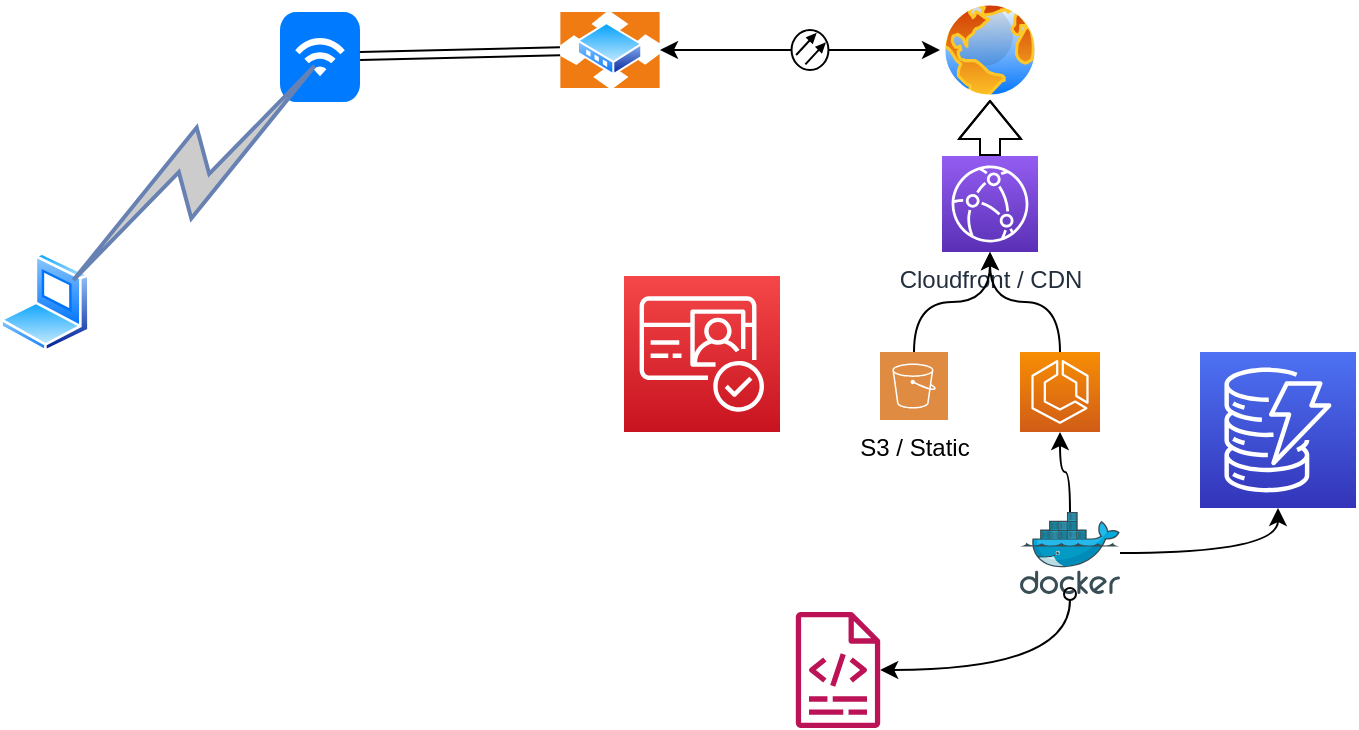 <mxfile version="14.9.3" type="github">
  <diagram id="zMwBXCHeTTZ6K4X9o9UT" name="Page-1">
    <mxGraphModel dx="723" dy="377" grid="1" gridSize="10" guides="1" tooltips="1" connect="1" arrows="1" fold="1" page="1" pageScale="1" pageWidth="1169" pageHeight="827" math="0" shadow="0">
      <root>
        <mxCell id="0" />
        <mxCell id="1" parent="0" />
        <mxCell id="61L7GQkWWdhDDI4NEQh1-1" value="" style="aspect=fixed;perimeter=ellipsePerimeter;html=1;align=center;shadow=0;dashed=0;spacingTop=3;image;image=img/lib/active_directory/laptop_client.svg;" vertex="1" parent="1">
          <mxGeometry x="50" y="150" width="45" height="50" as="geometry" />
        </mxCell>
        <mxCell id="61L7GQkWWdhDDI4NEQh1-2" value="" style="html=1;strokeWidth=1;shadow=0;dashed=0;shape=mxgraph.ios7.misc.wifi;fillColor=#007AFF;strokeColor=none;buttonText=;strokeColor2=#222222;fontColor=#222222;fontSize=8;verticalLabelPosition=bottom;verticalAlign=top;align=center;" vertex="1" parent="1">
          <mxGeometry x="190" y="30" width="40" height="45" as="geometry" />
        </mxCell>
        <mxCell id="61L7GQkWWdhDDI4NEQh1-4" value="" style="aspect=fixed;perimeter=ellipsePerimeter;html=1;align=center;shadow=0;dashed=0;spacingTop=3;image;image=img/lib/active_directory/router.svg;" vertex="1" parent="1">
          <mxGeometry x="330" y="30" width="50" height="38" as="geometry" />
        </mxCell>
        <mxCell id="61L7GQkWWdhDDI4NEQh1-5" value="" style="aspect=fixed;perimeter=ellipsePerimeter;html=1;align=center;shadow=0;dashed=0;spacingTop=3;image;image=img/lib/active_directory/internet_globe.svg;" vertex="1" parent="1">
          <mxGeometry x="520" y="24" width="50" height="50" as="geometry" />
        </mxCell>
        <mxCell id="61L7GQkWWdhDDI4NEQh1-21" style="edgeStyle=orthogonalEdgeStyle;rounded=0;orthogonalLoop=1;jettySize=auto;html=1;curved=1;" edge="1" parent="1" source="61L7GQkWWdhDDI4NEQh1-8" target="61L7GQkWWdhDDI4NEQh1-12">
          <mxGeometry relative="1" as="geometry" />
        </mxCell>
        <mxCell id="61L7GQkWWdhDDI4NEQh1-24" style="edgeStyle=orthogonalEdgeStyle;rounded=0;orthogonalLoop=1;jettySize=auto;html=1;curved=1;" edge="1" parent="1" source="61L7GQkWWdhDDI4NEQh1-8" target="61L7GQkWWdhDDI4NEQh1-23">
          <mxGeometry relative="1" as="geometry" />
        </mxCell>
        <mxCell id="61L7GQkWWdhDDI4NEQh1-8" value="" style="aspect=fixed;html=1;points=[];align=center;image;fontSize=12;image=img/lib/mscae/Docker.svg;" vertex="1" parent="1">
          <mxGeometry x="560" y="280" width="50" height="41" as="geometry" />
        </mxCell>
        <mxCell id="61L7GQkWWdhDDI4NEQh1-19" style="edgeStyle=orthogonalEdgeStyle;shape=flexArrow;rounded=0;orthogonalLoop=1;jettySize=auto;html=1;" edge="1" parent="1" source="61L7GQkWWdhDDI4NEQh1-9" target="61L7GQkWWdhDDI4NEQh1-5">
          <mxGeometry relative="1" as="geometry" />
        </mxCell>
        <mxCell id="61L7GQkWWdhDDI4NEQh1-9" value="Cloudfront / CDN" style="points=[[0,0,0],[0.25,0,0],[0.5,0,0],[0.75,0,0],[1,0,0],[0,1,0],[0.25,1,0],[0.5,1,0],[0.75,1,0],[1,1,0],[0,0.25,0],[0,0.5,0],[0,0.75,0],[1,0.25,0],[1,0.5,0],[1,0.75,0]];outlineConnect=0;fontColor=#232F3E;gradientColor=#945DF2;gradientDirection=north;fillColor=#5A30B5;strokeColor=#ffffff;dashed=0;verticalLabelPosition=bottom;verticalAlign=top;align=center;html=1;fontSize=12;fontStyle=0;aspect=fixed;shape=mxgraph.aws4.resourceIcon;resIcon=mxgraph.aws4.cloudfront;" vertex="1" parent="1">
          <mxGeometry x="521" y="102" width="48" height="48" as="geometry" />
        </mxCell>
        <mxCell id="61L7GQkWWdhDDI4NEQh1-20" style="edgeStyle=orthogonalEdgeStyle;rounded=0;orthogonalLoop=1;jettySize=auto;html=1;curved=1;" edge="1" parent="1" source="61L7GQkWWdhDDI4NEQh1-10" target="61L7GQkWWdhDDI4NEQh1-9">
          <mxGeometry relative="1" as="geometry" />
        </mxCell>
        <mxCell id="61L7GQkWWdhDDI4NEQh1-10" value="&lt;div&gt;S3 / Static&lt;/div&gt;" style="pointerEvents=1;shadow=0;dashed=0;html=1;strokeColor=none;fillColor=#DF8C42;labelPosition=center;verticalLabelPosition=bottom;verticalAlign=top;align=center;outlineConnect=0;shape=mxgraph.veeam2.aws_s3;" vertex="1" parent="1">
          <mxGeometry x="490" y="200" width="34" height="34" as="geometry" />
        </mxCell>
        <mxCell id="61L7GQkWWdhDDI4NEQh1-26" style="rounded=0;orthogonalLoop=1;jettySize=auto;html=1;edgeStyle=orthogonalEdgeStyle;curved=1;startArrow=classic;startFill=1;endArrow=oval;endFill=0;" edge="1" parent="1" source="61L7GQkWWdhDDI4NEQh1-11" target="61L7GQkWWdhDDI4NEQh1-8">
          <mxGeometry relative="1" as="geometry" />
        </mxCell>
        <mxCell id="61L7GQkWWdhDDI4NEQh1-11" value="" style="outlineConnect=0;fontColor=#232F3E;gradientColor=none;fillColor=#BC1356;strokeColor=none;dashed=0;verticalLabelPosition=bottom;verticalAlign=top;align=center;html=1;fontSize=12;fontStyle=0;aspect=fixed;pointerEvents=1;shape=mxgraph.aws4.logs;" vertex="1" parent="1">
          <mxGeometry x="430" y="330" width="78" height="58" as="geometry" />
        </mxCell>
        <mxCell id="61L7GQkWWdhDDI4NEQh1-22" style="edgeStyle=orthogonalEdgeStyle;rounded=0;orthogonalLoop=1;jettySize=auto;html=1;curved=1;" edge="1" parent="1" source="61L7GQkWWdhDDI4NEQh1-12" target="61L7GQkWWdhDDI4NEQh1-9">
          <mxGeometry relative="1" as="geometry" />
        </mxCell>
        <mxCell id="61L7GQkWWdhDDI4NEQh1-12" value="" style="points=[[0,0,0],[0.25,0,0],[0.5,0,0],[0.75,0,0],[1,0,0],[0,1,0],[0.25,1,0],[0.5,1,0],[0.75,1,0],[1,1,0],[0,0.25,0],[0,0.5,0],[0,0.75,0],[1,0.25,0],[1,0.5,0],[1,0.75,0]];outlineConnect=0;fontColor=#232F3E;gradientColor=#F78E04;gradientDirection=north;fillColor=#D05C17;strokeColor=#ffffff;dashed=0;verticalLabelPosition=bottom;verticalAlign=top;align=center;html=1;fontSize=12;fontStyle=0;aspect=fixed;shape=mxgraph.aws4.resourceIcon;resIcon=mxgraph.aws4.ecs;" vertex="1" parent="1">
          <mxGeometry x="560" y="200" width="40" height="40" as="geometry" />
        </mxCell>
        <mxCell id="61L7GQkWWdhDDI4NEQh1-13" value="" style="html=1;outlineConnect=0;fillColor=#CCCCCC;strokeColor=#6881B3;gradientColor=none;gradientDirection=north;strokeWidth=2;shape=mxgraph.networks.comm_link_edge;html=1;entryX=0.6;entryY=0.467;entryDx=0;entryDy=0;entryPerimeter=0;exitX=0.667;exitY=0.4;exitDx=0;exitDy=0;exitPerimeter=0;" edge="1" parent="1" source="61L7GQkWWdhDDI4NEQh1-1" target="61L7GQkWWdhDDI4NEQh1-2">
          <mxGeometry width="100" height="100" relative="1" as="geometry">
            <mxPoint x="140" y="220" as="sourcePoint" />
            <mxPoint x="240" y="120" as="targetPoint" />
          </mxGeometry>
        </mxCell>
        <mxCell id="61L7GQkWWdhDDI4NEQh1-14" value="" style="shape=link;html=1;" edge="1" parent="1" source="61L7GQkWWdhDDI4NEQh1-2" target="61L7GQkWWdhDDI4NEQh1-4">
          <mxGeometry width="100" relative="1" as="geometry">
            <mxPoint x="230" y="150" as="sourcePoint" />
            <mxPoint x="490" y="240" as="targetPoint" />
          </mxGeometry>
        </mxCell>
        <mxCell id="61L7GQkWWdhDDI4NEQh1-16" style="edgeStyle=orthogonalEdgeStyle;rounded=0;orthogonalLoop=1;jettySize=auto;html=1;" edge="1" parent="1" source="61L7GQkWWdhDDI4NEQh1-15" target="61L7GQkWWdhDDI4NEQh1-4">
          <mxGeometry relative="1" as="geometry">
            <mxPoint x="240" y="190" as="targetPoint" />
          </mxGeometry>
        </mxCell>
        <mxCell id="61L7GQkWWdhDDI4NEQh1-18" style="edgeStyle=orthogonalEdgeStyle;rounded=0;orthogonalLoop=1;jettySize=auto;html=1;" edge="1" parent="1" source="61L7GQkWWdhDDI4NEQh1-15" target="61L7GQkWWdhDDI4NEQh1-5">
          <mxGeometry relative="1" as="geometry" />
        </mxCell>
        <mxCell id="61L7GQkWWdhDDI4NEQh1-15" value="" style="verticalLabelPosition=bottom;shadow=0;dashed=0;align=center;html=1;verticalAlign=top;shape=mxgraph.electrical.transmission.optical_fiber;" vertex="1" parent="1">
          <mxGeometry x="440" y="39" width="30" height="20" as="geometry" />
        </mxCell>
        <mxCell id="61L7GQkWWdhDDI4NEQh1-23" value="" style="points=[[0,0,0],[0.25,0,0],[0.5,0,0],[0.75,0,0],[1,0,0],[0,1,0],[0.25,1,0],[0.5,1,0],[0.75,1,0],[1,1,0],[0,0.25,0],[0,0.5,0],[0,0.75,0],[1,0.25,0],[1,0.5,0],[1,0.75,0]];outlineConnect=0;fontColor=#232F3E;gradientColor=#4D72F3;gradientDirection=north;fillColor=#3334B9;strokeColor=#ffffff;dashed=0;verticalLabelPosition=bottom;verticalAlign=top;align=center;html=1;fontSize=12;fontStyle=0;aspect=fixed;shape=mxgraph.aws4.resourceIcon;resIcon=mxgraph.aws4.dynamodb;" vertex="1" parent="1">
          <mxGeometry x="650" y="200" width="78" height="78" as="geometry" />
        </mxCell>
        <mxCell id="61L7GQkWWdhDDI4NEQh1-25" value="" style="points=[[0,0,0],[0.25,0,0],[0.5,0,0],[0.75,0,0],[1,0,0],[0,1,0],[0.25,1,0],[0.5,1,0],[0.75,1,0],[1,1,0],[0,0.25,0],[0,0.5,0],[0,0.75,0],[1,0.25,0],[1,0.5,0],[1,0.75,0]];outlineConnect=0;fontColor=#232F3E;gradientColor=#F54749;gradientDirection=north;fillColor=#C7131F;strokeColor=#ffffff;dashed=0;verticalLabelPosition=bottom;verticalAlign=top;align=center;html=1;fontSize=12;fontStyle=0;aspect=fixed;shape=mxgraph.aws4.resourceIcon;resIcon=mxgraph.aws4.cognito;" vertex="1" parent="1">
          <mxGeometry x="362" y="162" width="78" height="78" as="geometry" />
        </mxCell>
      </root>
    </mxGraphModel>
  </diagram>
</mxfile>
